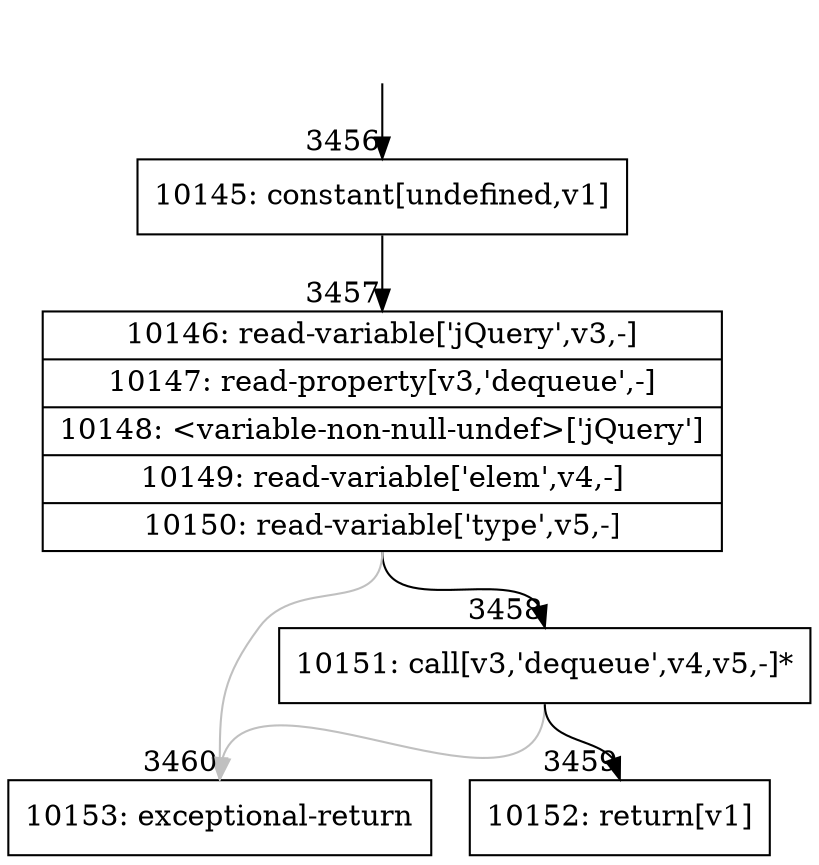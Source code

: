 digraph {
rankdir="TD"
BB_entry229[shape=none,label=""];
BB_entry229 -> BB3456 [tailport=s, headport=n, headlabel="    3456"]
BB3456 [shape=record label="{10145: constant[undefined,v1]}" ] 
BB3456 -> BB3457 [tailport=s, headport=n, headlabel="      3457"]
BB3457 [shape=record label="{10146: read-variable['jQuery',v3,-]|10147: read-property[v3,'dequeue',-]|10148: \<variable-non-null-undef\>['jQuery']|10149: read-variable['elem',v4,-]|10150: read-variable['type',v5,-]}" ] 
BB3457 -> BB3458 [tailport=s, headport=n, headlabel="      3458"]
BB3457 -> BB3460 [tailport=s, headport=n, color=gray, headlabel="      3460"]
BB3458 [shape=record label="{10151: call[v3,'dequeue',v4,v5,-]*}" ] 
BB3458 -> BB3459 [tailport=s, headport=n, headlabel="      3459"]
BB3458 -> BB3460 [tailport=s, headport=n, color=gray]
BB3459 [shape=record label="{10152: return[v1]}" ] 
BB3460 [shape=record label="{10153: exceptional-return}" ] 
}
